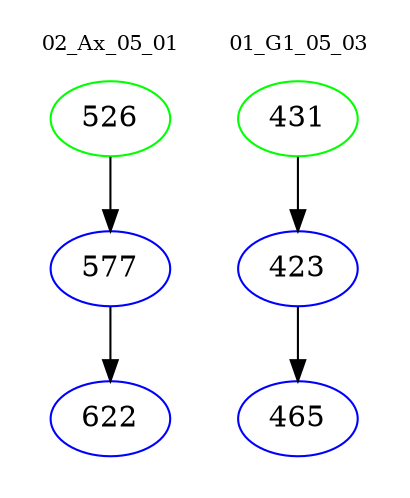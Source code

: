 digraph{
subgraph cluster_0 {
color = white
label = "02_Ax_05_01";
fontsize=10;
T0_526 [label="526", color="green"]
T0_526 -> T0_577 [color="black"]
T0_577 [label="577", color="blue"]
T0_577 -> T0_622 [color="black"]
T0_622 [label="622", color="blue"]
}
subgraph cluster_1 {
color = white
label = "01_G1_05_03";
fontsize=10;
T1_431 [label="431", color="green"]
T1_431 -> T1_423 [color="black"]
T1_423 [label="423", color="blue"]
T1_423 -> T1_465 [color="black"]
T1_465 [label="465", color="blue"]
}
}

